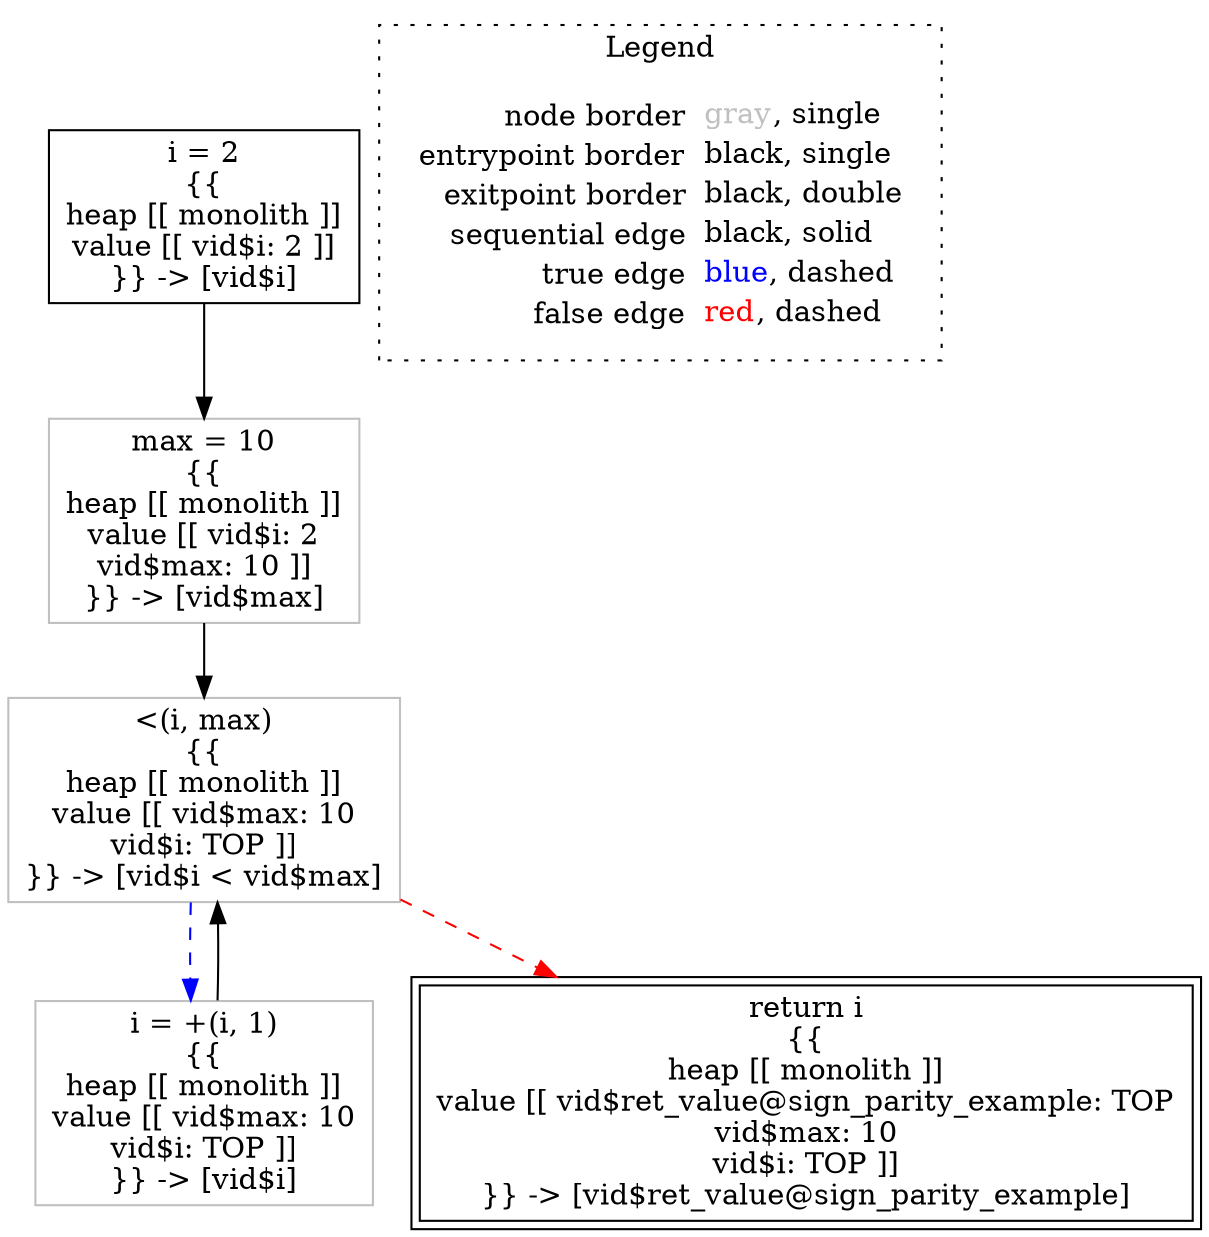 digraph {
	"node0" [shape="rect",color="black",label=<i = 2<BR/>{{<BR/>heap [[ monolith ]]<BR/>value [[ vid$i: 2 ]]<BR/>}} -&gt; [vid$i]>];
	"node1" [shape="rect",color="gray",label=<i = +(i, 1)<BR/>{{<BR/>heap [[ monolith ]]<BR/>value [[ vid$max: 10<BR/>vid$i: TOP ]]<BR/>}} -&gt; [vid$i]>];
	"node2" [shape="rect",color="black",peripheries="2",label=<return i<BR/>{{<BR/>heap [[ monolith ]]<BR/>value [[ vid$ret_value@sign_parity_example: TOP<BR/>vid$max: 10<BR/>vid$i: TOP ]]<BR/>}} -&gt; [vid$ret_value@sign_parity_example]>];
	"node3" [shape="rect",color="gray",label=<&lt;(i, max)<BR/>{{<BR/>heap [[ monolith ]]<BR/>value [[ vid$max: 10<BR/>vid$i: TOP ]]<BR/>}} -&gt; [vid$i &lt; vid$max]>];
	"node4" [shape="rect",color="gray",label=<max = 10<BR/>{{<BR/>heap [[ monolith ]]<BR/>value [[ vid$i: 2<BR/>vid$max: 10 ]]<BR/>}} -&gt; [vid$max]>];
	"node1" -> "node3" [color="black"];
	"node3" -> "node1" [color="blue",style="dashed"];
	"node3" -> "node2" [color="red",style="dashed"];
	"node0" -> "node4" [color="black"];
	"node4" -> "node3" [color="black"];
subgraph cluster_legend {
	label="Legend";
	style=dotted;
	node [shape=plaintext];
	"legend" [label=<<table border="0" cellpadding="2" cellspacing="0" cellborder="0"><tr><td align="right">node border&nbsp;</td><td align="left"><font color="gray">gray</font>, single</td></tr><tr><td align="right">entrypoint border&nbsp;</td><td align="left"><font color="black">black</font>, single</td></tr><tr><td align="right">exitpoint border&nbsp;</td><td align="left"><font color="black">black</font>, double</td></tr><tr><td align="right">sequential edge&nbsp;</td><td align="left"><font color="black">black</font>, solid</td></tr><tr><td align="right">true edge&nbsp;</td><td align="left"><font color="blue">blue</font>, dashed</td></tr><tr><td align="right">false edge&nbsp;</td><td align="left"><font color="red">red</font>, dashed</td></tr></table>>];
}

}
